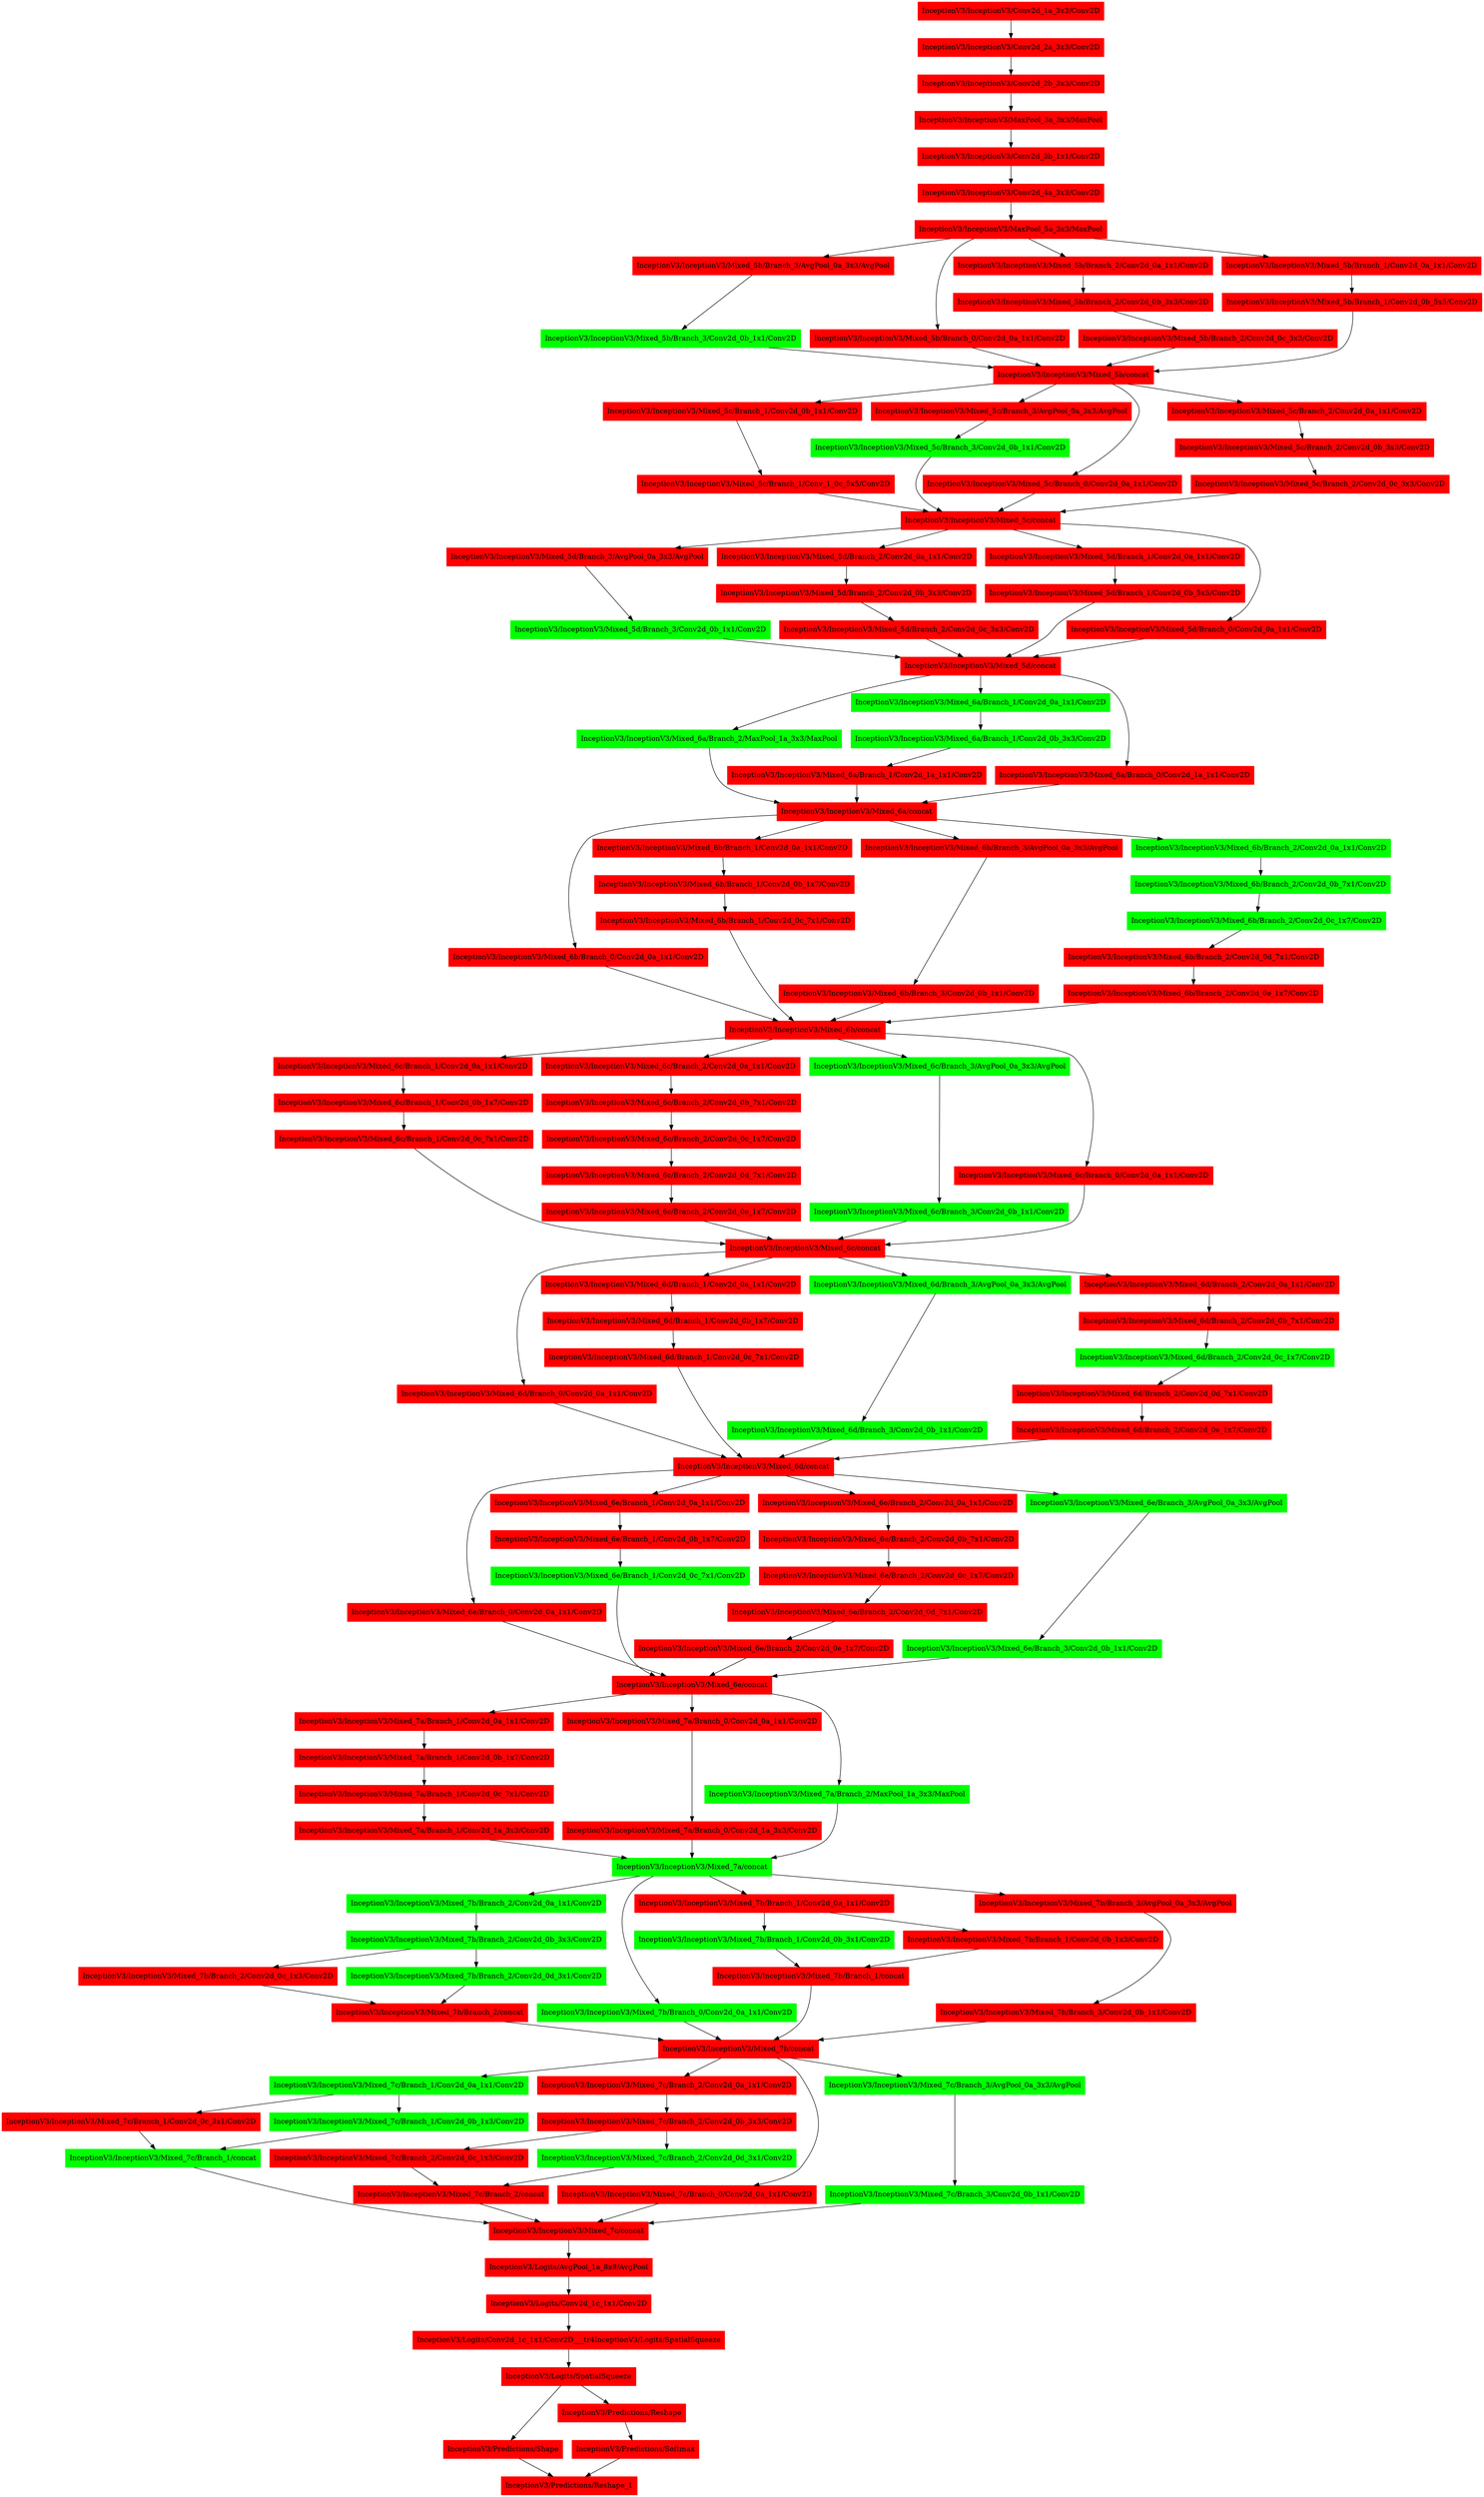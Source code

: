 digraph G {
"InceptionV3/InceptionV3/Conv2d_1a_3x3/Conv2D"->"InceptionV3/InceptionV3/Conv2d_2a_3x3/Conv2D";
"InceptionV3/InceptionV3/Conv2d_1a_3x3/Conv2D" [shape=box,style=filled,color=red];
"InceptionV3/InceptionV3/Conv2d_2a_3x3/Conv2D"->"InceptionV3/InceptionV3/Conv2d_2b_3x3/Conv2D";
"InceptionV3/InceptionV3/Conv2d_2a_3x3/Conv2D" [shape=box,style=filled,color=red];
"InceptionV3/InceptionV3/Conv2d_2b_3x3/Conv2D"->"InceptionV3/InceptionV3/MaxPool_3a_3x3/MaxPool";
"InceptionV3/InceptionV3/Conv2d_2b_3x3/Conv2D" [shape=box,style=filled,color=red];
"InceptionV3/InceptionV3/MaxPool_3a_3x3/MaxPool"->"InceptionV3/InceptionV3/Conv2d_3b_1x1/Conv2D";
"InceptionV3/InceptionV3/MaxPool_3a_3x3/MaxPool" [shape=box,style=filled,color=red];
"InceptionV3/InceptionV3/Conv2d_3b_1x1/Conv2D"->"InceptionV3/InceptionV3/Conv2d_4a_3x3/Conv2D";
"InceptionV3/InceptionV3/Conv2d_3b_1x1/Conv2D" [shape=box,style=filled,color=red];
"InceptionV3/InceptionV3/Conv2d_4a_3x3/Conv2D"->"InceptionV3/InceptionV3/MaxPool_5a_3x3/MaxPool";
"InceptionV3/InceptionV3/Conv2d_4a_3x3/Conv2D" [shape=box,style=filled,color=red];
"InceptionV3/InceptionV3/MaxPool_5a_3x3/MaxPool"->"InceptionV3/InceptionV3/Mixed_5b/Branch_3/AvgPool_0a_3x3/AvgPool";
"InceptionV3/InceptionV3/MaxPool_5a_3x3/MaxPool"->"InceptionV3/InceptionV3/Mixed_5b/Branch_0/Conv2d_0a_1x1/Conv2D";
"InceptionV3/InceptionV3/MaxPool_5a_3x3/MaxPool"->"InceptionV3/InceptionV3/Mixed_5b/Branch_2/Conv2d_0a_1x1/Conv2D";
"InceptionV3/InceptionV3/MaxPool_5a_3x3/MaxPool"->"InceptionV3/InceptionV3/Mixed_5b/Branch_1/Conv2d_0a_1x1/Conv2D";
"InceptionV3/InceptionV3/MaxPool_5a_3x3/MaxPool" [shape=box,style=filled,color=red];
"InceptionV3/InceptionV3/Mixed_5b/Branch_3/AvgPool_0a_3x3/AvgPool"->"InceptionV3/InceptionV3/Mixed_5b/Branch_3/Conv2d_0b_1x1/Conv2D";
"InceptionV3/InceptionV3/Mixed_5b/Branch_3/AvgPool_0a_3x3/AvgPool" [shape=box,style=filled,color=red];
"InceptionV3/InceptionV3/Mixed_5b/Branch_2/Conv2d_0a_1x1/Conv2D"->"InceptionV3/InceptionV3/Mixed_5b/Branch_2/Conv2d_0b_3x3/Conv2D";
"InceptionV3/InceptionV3/Mixed_5b/Branch_2/Conv2d_0a_1x1/Conv2D" [shape=box,style=filled,color=red];
"InceptionV3/InceptionV3/Mixed_5b/Branch_1/Conv2d_0a_1x1/Conv2D"->"InceptionV3/InceptionV3/Mixed_5b/Branch_1/Conv2d_0b_5x5/Conv2D";
"InceptionV3/InceptionV3/Mixed_5b/Branch_1/Conv2d_0a_1x1/Conv2D" [shape=box,style=filled,color=red];
"InceptionV3/InceptionV3/Mixed_5b/Branch_0/Conv2d_0a_1x1/Conv2D"->"InceptionV3/InceptionV3/Mixed_5b/concat";
"InceptionV3/InceptionV3/Mixed_5b/Branch_0/Conv2d_0a_1x1/Conv2D" [shape=box,style=filled,color=red];
"InceptionV3/InceptionV3/Mixed_5b/Branch_3/Conv2d_0b_1x1/Conv2D"->"InceptionV3/InceptionV3/Mixed_5b/concat";
"InceptionV3/InceptionV3/Mixed_5b/Branch_3/Conv2d_0b_1x1/Conv2D" [shape=box,style=filled,color=green];
"InceptionV3/InceptionV3/Mixed_5b/Branch_2/Conv2d_0b_3x3/Conv2D"->"InceptionV3/InceptionV3/Mixed_5b/Branch_2/Conv2d_0c_3x3/Conv2D";
"InceptionV3/InceptionV3/Mixed_5b/Branch_2/Conv2d_0b_3x3/Conv2D" [shape=box,style=filled,color=red];
"InceptionV3/InceptionV3/Mixed_5b/Branch_1/Conv2d_0b_5x5/Conv2D"->"InceptionV3/InceptionV3/Mixed_5b/concat";
"InceptionV3/InceptionV3/Mixed_5b/Branch_1/Conv2d_0b_5x5/Conv2D" [shape=box,style=filled,color=red];
"InceptionV3/InceptionV3/Mixed_5b/Branch_2/Conv2d_0c_3x3/Conv2D"->"InceptionV3/InceptionV3/Mixed_5b/concat";
"InceptionV3/InceptionV3/Mixed_5b/Branch_2/Conv2d_0c_3x3/Conv2D" [shape=box,style=filled,color=red];
"InceptionV3/InceptionV3/Mixed_5b/concat"->"InceptionV3/InceptionV3/Mixed_5c/Branch_1/Conv2d_0b_1x1/Conv2D";
"InceptionV3/InceptionV3/Mixed_5b/concat"->"InceptionV3/InceptionV3/Mixed_5c/Branch_3/AvgPool_0a_3x3/AvgPool";
"InceptionV3/InceptionV3/Mixed_5b/concat"->"InceptionV3/InceptionV3/Mixed_5c/Branch_0/Conv2d_0a_1x1/Conv2D";
"InceptionV3/InceptionV3/Mixed_5b/concat"->"InceptionV3/InceptionV3/Mixed_5c/Branch_2/Conv2d_0a_1x1/Conv2D";
"InceptionV3/InceptionV3/Mixed_5b/concat" [shape=box,style=filled,color=red];
"InceptionV3/InceptionV3/Mixed_5c/Branch_3/AvgPool_0a_3x3/AvgPool"->"InceptionV3/InceptionV3/Mixed_5c/Branch_3/Conv2d_0b_1x1/Conv2D";
"InceptionV3/InceptionV3/Mixed_5c/Branch_3/AvgPool_0a_3x3/AvgPool" [shape=box,style=filled,color=red];
"InceptionV3/InceptionV3/Mixed_5c/Branch_2/Conv2d_0a_1x1/Conv2D"->"InceptionV3/InceptionV3/Mixed_5c/Branch_2/Conv2d_0b_3x3/Conv2D";
"InceptionV3/InceptionV3/Mixed_5c/Branch_2/Conv2d_0a_1x1/Conv2D" [shape=box,style=filled,color=red];
"InceptionV3/InceptionV3/Mixed_5c/Branch_1/Conv2d_0b_1x1/Conv2D"->"InceptionV3/InceptionV3/Mixed_5c/Branch_1/Conv_1_0c_5x5/Conv2D";
"InceptionV3/InceptionV3/Mixed_5c/Branch_1/Conv2d_0b_1x1/Conv2D" [shape=box,style=filled,color=red];
"InceptionV3/InceptionV3/Mixed_5c/Branch_0/Conv2d_0a_1x1/Conv2D"->"InceptionV3/InceptionV3/Mixed_5c/concat";
"InceptionV3/InceptionV3/Mixed_5c/Branch_0/Conv2d_0a_1x1/Conv2D" [shape=box,style=filled,color=red];
"InceptionV3/InceptionV3/Mixed_5c/Branch_3/Conv2d_0b_1x1/Conv2D"->"InceptionV3/InceptionV3/Mixed_5c/concat";
"InceptionV3/InceptionV3/Mixed_5c/Branch_3/Conv2d_0b_1x1/Conv2D" [shape=box,style=filled,color=green];
"InceptionV3/InceptionV3/Mixed_5c/Branch_2/Conv2d_0b_3x3/Conv2D"->"InceptionV3/InceptionV3/Mixed_5c/Branch_2/Conv2d_0c_3x3/Conv2D";
"InceptionV3/InceptionV3/Mixed_5c/Branch_2/Conv2d_0b_3x3/Conv2D" [shape=box,style=filled,color=red];
"InceptionV3/InceptionV3/Mixed_5c/Branch_1/Conv_1_0c_5x5/Conv2D"->"InceptionV3/InceptionV3/Mixed_5c/concat";
"InceptionV3/InceptionV3/Mixed_5c/Branch_1/Conv_1_0c_5x5/Conv2D" [shape=box,style=filled,color=red];
"InceptionV3/InceptionV3/Mixed_5c/Branch_2/Conv2d_0c_3x3/Conv2D"->"InceptionV3/InceptionV3/Mixed_5c/concat";
"InceptionV3/InceptionV3/Mixed_5c/Branch_2/Conv2d_0c_3x3/Conv2D" [shape=box,style=filled,color=red];
"InceptionV3/InceptionV3/Mixed_5c/concat"->"InceptionV3/InceptionV3/Mixed_5d/Branch_3/AvgPool_0a_3x3/AvgPool";
"InceptionV3/InceptionV3/Mixed_5c/concat"->"InceptionV3/InceptionV3/Mixed_5d/Branch_2/Conv2d_0a_1x1/Conv2D";
"InceptionV3/InceptionV3/Mixed_5c/concat"->"InceptionV3/InceptionV3/Mixed_5d/Branch_1/Conv2d_0a_1x1/Conv2D";
"InceptionV3/InceptionV3/Mixed_5c/concat"->"InceptionV3/InceptionV3/Mixed_5d/Branch_0/Conv2d_0a_1x1/Conv2D";
"InceptionV3/InceptionV3/Mixed_5c/concat" [shape=box,style=filled,color=red];
"InceptionV3/InceptionV3/Mixed_5d/Branch_3/AvgPool_0a_3x3/AvgPool"->"InceptionV3/InceptionV3/Mixed_5d/Branch_3/Conv2d_0b_1x1/Conv2D";
"InceptionV3/InceptionV3/Mixed_5d/Branch_3/AvgPool_0a_3x3/AvgPool" [shape=box,style=filled,color=red];
"InceptionV3/InceptionV3/Mixed_5d/Branch_2/Conv2d_0a_1x1/Conv2D"->"InceptionV3/InceptionV3/Mixed_5d/Branch_2/Conv2d_0b_3x3/Conv2D";
"InceptionV3/InceptionV3/Mixed_5d/Branch_2/Conv2d_0a_1x1/Conv2D" [shape=box,style=filled,color=red];
"InceptionV3/InceptionV3/Mixed_5d/Branch_1/Conv2d_0a_1x1/Conv2D"->"InceptionV3/InceptionV3/Mixed_5d/Branch_1/Conv2d_0b_5x5/Conv2D";
"InceptionV3/InceptionV3/Mixed_5d/Branch_1/Conv2d_0a_1x1/Conv2D" [shape=box,style=filled,color=red];
"InceptionV3/InceptionV3/Mixed_5d/Branch_0/Conv2d_0a_1x1/Conv2D"->"InceptionV3/InceptionV3/Mixed_5d/concat";
"InceptionV3/InceptionV3/Mixed_5d/Branch_0/Conv2d_0a_1x1/Conv2D" [shape=box,style=filled,color=red];
"InceptionV3/InceptionV3/Mixed_5d/Branch_3/Conv2d_0b_1x1/Conv2D"->"InceptionV3/InceptionV3/Mixed_5d/concat";
"InceptionV3/InceptionV3/Mixed_5d/Branch_3/Conv2d_0b_1x1/Conv2D" [shape=box,style=filled,color=green];
"InceptionV3/InceptionV3/Mixed_5d/Branch_2/Conv2d_0b_3x3/Conv2D"->"InceptionV3/InceptionV3/Mixed_5d/Branch_2/Conv2d_0c_3x3/Conv2D";
"InceptionV3/InceptionV3/Mixed_5d/Branch_2/Conv2d_0b_3x3/Conv2D" [shape=box,style=filled,color=red];
"InceptionV3/InceptionV3/Mixed_5d/Branch_1/Conv2d_0b_5x5/Conv2D"->"InceptionV3/InceptionV3/Mixed_5d/concat";
"InceptionV3/InceptionV3/Mixed_5d/Branch_1/Conv2d_0b_5x5/Conv2D" [shape=box,style=filled,color=red];
"InceptionV3/InceptionV3/Mixed_5d/Branch_2/Conv2d_0c_3x3/Conv2D"->"InceptionV3/InceptionV3/Mixed_5d/concat";
"InceptionV3/InceptionV3/Mixed_5d/Branch_2/Conv2d_0c_3x3/Conv2D" [shape=box,style=filled,color=red];
"InceptionV3/InceptionV3/Mixed_5d/concat"->"InceptionV3/InceptionV3/Mixed_6a/Branch_2/MaxPool_1a_3x3/MaxPool";
"InceptionV3/InceptionV3/Mixed_5d/concat"->"InceptionV3/InceptionV3/Mixed_6a/Branch_1/Conv2d_0a_1x1/Conv2D";
"InceptionV3/InceptionV3/Mixed_5d/concat"->"InceptionV3/InceptionV3/Mixed_6a/Branch_0/Conv2d_1a_1x1/Conv2D";
"InceptionV3/InceptionV3/Mixed_5d/concat" [shape=box,style=filled,color=red];
"InceptionV3/InceptionV3/Mixed_6a/Branch_2/MaxPool_1a_3x3/MaxPool"->"InceptionV3/InceptionV3/Mixed_6a/concat";
"InceptionV3/InceptionV3/Mixed_6a/Branch_2/MaxPool_1a_3x3/MaxPool" [shape=box,style=filled,color=green];
"InceptionV3/InceptionV3/Mixed_6a/Branch_1/Conv2d_0a_1x1/Conv2D"->"InceptionV3/InceptionV3/Mixed_6a/Branch_1/Conv2d_0b_3x3/Conv2D";
"InceptionV3/InceptionV3/Mixed_6a/Branch_1/Conv2d_0a_1x1/Conv2D" [shape=box,style=filled,color=green];
"InceptionV3/InceptionV3/Mixed_6a/Branch_0/Conv2d_1a_1x1/Conv2D"->"InceptionV3/InceptionV3/Mixed_6a/concat";
"InceptionV3/InceptionV3/Mixed_6a/Branch_0/Conv2d_1a_1x1/Conv2D" [shape=box,style=filled,color=red];
"InceptionV3/InceptionV3/Mixed_6a/Branch_1/Conv2d_0b_3x3/Conv2D"->"InceptionV3/InceptionV3/Mixed_6a/Branch_1/Conv2d_1a_1x1/Conv2D";
"InceptionV3/InceptionV3/Mixed_6a/Branch_1/Conv2d_0b_3x3/Conv2D" [shape=box,style=filled,color=green];
"InceptionV3/InceptionV3/Mixed_6a/Branch_1/Conv2d_1a_1x1/Conv2D"->"InceptionV3/InceptionV3/Mixed_6a/concat";
"InceptionV3/InceptionV3/Mixed_6a/Branch_1/Conv2d_1a_1x1/Conv2D" [shape=box,style=filled,color=red];
"InceptionV3/InceptionV3/Mixed_6a/concat"->"InceptionV3/InceptionV3/Mixed_6b/Branch_0/Conv2d_0a_1x1/Conv2D";
"InceptionV3/InceptionV3/Mixed_6a/concat"->"InceptionV3/InceptionV3/Mixed_6b/Branch_1/Conv2d_0a_1x1/Conv2D";
"InceptionV3/InceptionV3/Mixed_6a/concat"->"InceptionV3/InceptionV3/Mixed_6b/Branch_3/AvgPool_0a_3x3/AvgPool";
"InceptionV3/InceptionV3/Mixed_6a/concat"->"InceptionV3/InceptionV3/Mixed_6b/Branch_2/Conv2d_0a_1x1/Conv2D";
"InceptionV3/InceptionV3/Mixed_6a/concat" [shape=box,style=filled,color=red];
"InceptionV3/InceptionV3/Mixed_6b/Branch_3/AvgPool_0a_3x3/AvgPool"->"InceptionV3/InceptionV3/Mixed_6b/Branch_3/Conv2d_0b_1x1/Conv2D";
"InceptionV3/InceptionV3/Mixed_6b/Branch_3/AvgPool_0a_3x3/AvgPool" [shape=box,style=filled,color=red];
"InceptionV3/InceptionV3/Mixed_6b/Branch_2/Conv2d_0a_1x1/Conv2D"->"InceptionV3/InceptionV3/Mixed_6b/Branch_2/Conv2d_0b_7x1/Conv2D";
"InceptionV3/InceptionV3/Mixed_6b/Branch_2/Conv2d_0a_1x1/Conv2D" [shape=box,style=filled,color=green];
"InceptionV3/InceptionV3/Mixed_6b/Branch_1/Conv2d_0a_1x1/Conv2D"->"InceptionV3/InceptionV3/Mixed_6b/Branch_1/Conv2d_0b_1x7/Conv2D";
"InceptionV3/InceptionV3/Mixed_6b/Branch_1/Conv2d_0a_1x1/Conv2D" [shape=box,style=filled,color=red];
"InceptionV3/InceptionV3/Mixed_6b/Branch_0/Conv2d_0a_1x1/Conv2D"->"InceptionV3/InceptionV3/Mixed_6b/concat";
"InceptionV3/InceptionV3/Mixed_6b/Branch_0/Conv2d_0a_1x1/Conv2D" [shape=box,style=filled,color=red];
"InceptionV3/InceptionV3/Mixed_6b/Branch_3/Conv2d_0b_1x1/Conv2D"->"InceptionV3/InceptionV3/Mixed_6b/concat";
"InceptionV3/InceptionV3/Mixed_6b/Branch_3/Conv2d_0b_1x1/Conv2D" [shape=box,style=filled,color=red];
"InceptionV3/InceptionV3/Mixed_6b/Branch_2/Conv2d_0b_7x1/Conv2D"->"InceptionV3/InceptionV3/Mixed_6b/Branch_2/Conv2d_0c_1x7/Conv2D";
"InceptionV3/InceptionV3/Mixed_6b/Branch_2/Conv2d_0b_7x1/Conv2D" [shape=box,style=filled,color=green];
"InceptionV3/InceptionV3/Mixed_6b/Branch_1/Conv2d_0b_1x7/Conv2D"->"InceptionV3/InceptionV3/Mixed_6b/Branch_1/Conv2d_0c_7x1/Conv2D";
"InceptionV3/InceptionV3/Mixed_6b/Branch_1/Conv2d_0b_1x7/Conv2D" [shape=box,style=filled,color=red];
"InceptionV3/InceptionV3/Mixed_6b/Branch_2/Conv2d_0c_1x7/Conv2D"->"InceptionV3/InceptionV3/Mixed_6b/Branch_2/Conv2d_0d_7x1/Conv2D";
"InceptionV3/InceptionV3/Mixed_6b/Branch_2/Conv2d_0c_1x7/Conv2D" [shape=box,style=filled,color=green];
"InceptionV3/InceptionV3/Mixed_6b/Branch_1/Conv2d_0c_7x1/Conv2D"->"InceptionV3/InceptionV3/Mixed_6b/concat";
"InceptionV3/InceptionV3/Mixed_6b/Branch_1/Conv2d_0c_7x1/Conv2D" [shape=box,style=filled,color=red];
"InceptionV3/InceptionV3/Mixed_6b/Branch_2/Conv2d_0d_7x1/Conv2D"->"InceptionV3/InceptionV3/Mixed_6b/Branch_2/Conv2d_0e_1x7/Conv2D";
"InceptionV3/InceptionV3/Mixed_6b/Branch_2/Conv2d_0d_7x1/Conv2D" [shape=box,style=filled,color=red];
"InceptionV3/InceptionV3/Mixed_6b/Branch_2/Conv2d_0e_1x7/Conv2D"->"InceptionV3/InceptionV3/Mixed_6b/concat";
"InceptionV3/InceptionV3/Mixed_6b/Branch_2/Conv2d_0e_1x7/Conv2D" [shape=box,style=filled,color=red];
"InceptionV3/InceptionV3/Mixed_6b/concat"->"InceptionV3/InceptionV3/Mixed_6c/Branch_1/Conv2d_0a_1x1/Conv2D";
"InceptionV3/InceptionV3/Mixed_6b/concat"->"InceptionV3/InceptionV3/Mixed_6c/Branch_2/Conv2d_0a_1x1/Conv2D";
"InceptionV3/InceptionV3/Mixed_6b/concat"->"InceptionV3/InceptionV3/Mixed_6c/Branch_3/AvgPool_0a_3x3/AvgPool";
"InceptionV3/InceptionV3/Mixed_6b/concat"->"InceptionV3/InceptionV3/Mixed_6c/Branch_0/Conv2d_0a_1x1/Conv2D";
"InceptionV3/InceptionV3/Mixed_6b/concat" [shape=box,style=filled,color=red];
"InceptionV3/InceptionV3/Mixed_6c/Branch_3/AvgPool_0a_3x3/AvgPool"->"InceptionV3/InceptionV3/Mixed_6c/Branch_3/Conv2d_0b_1x1/Conv2D";
"InceptionV3/InceptionV3/Mixed_6c/Branch_3/AvgPool_0a_3x3/AvgPool" [shape=box,style=filled,color=green];
"InceptionV3/InceptionV3/Mixed_6c/Branch_2/Conv2d_0a_1x1/Conv2D"->"InceptionV3/InceptionV3/Mixed_6c/Branch_2/Conv2d_0b_7x1/Conv2D";
"InceptionV3/InceptionV3/Mixed_6c/Branch_2/Conv2d_0a_1x1/Conv2D" [shape=box,style=filled,color=red];
"InceptionV3/InceptionV3/Mixed_6c/Branch_1/Conv2d_0a_1x1/Conv2D"->"InceptionV3/InceptionV3/Mixed_6c/Branch_1/Conv2d_0b_1x7/Conv2D";
"InceptionV3/InceptionV3/Mixed_6c/Branch_1/Conv2d_0a_1x1/Conv2D" [shape=box,style=filled,color=red];
"InceptionV3/InceptionV3/Mixed_6c/Branch_0/Conv2d_0a_1x1/Conv2D"->"InceptionV3/InceptionV3/Mixed_6c/concat";
"InceptionV3/InceptionV3/Mixed_6c/Branch_0/Conv2d_0a_1x1/Conv2D" [shape=box,style=filled,color=red];
"InceptionV3/InceptionV3/Mixed_6c/Branch_3/Conv2d_0b_1x1/Conv2D"->"InceptionV3/InceptionV3/Mixed_6c/concat";
"InceptionV3/InceptionV3/Mixed_6c/Branch_3/Conv2d_0b_1x1/Conv2D" [shape=box,style=filled,color=green];
"InceptionV3/InceptionV3/Mixed_6c/Branch_2/Conv2d_0b_7x1/Conv2D"->"InceptionV3/InceptionV3/Mixed_6c/Branch_2/Conv2d_0c_1x7/Conv2D";
"InceptionV3/InceptionV3/Mixed_6c/Branch_2/Conv2d_0b_7x1/Conv2D" [shape=box,style=filled,color=red];
"InceptionV3/InceptionV3/Mixed_6c/Branch_1/Conv2d_0b_1x7/Conv2D"->"InceptionV3/InceptionV3/Mixed_6c/Branch_1/Conv2d_0c_7x1/Conv2D";
"InceptionV3/InceptionV3/Mixed_6c/Branch_1/Conv2d_0b_1x7/Conv2D" [shape=box,style=filled,color=red];
"InceptionV3/InceptionV3/Mixed_6c/Branch_2/Conv2d_0c_1x7/Conv2D"->"InceptionV3/InceptionV3/Mixed_6c/Branch_2/Conv2d_0d_7x1/Conv2D";
"InceptionV3/InceptionV3/Mixed_6c/Branch_2/Conv2d_0c_1x7/Conv2D" [shape=box,style=filled,color=red];
"InceptionV3/InceptionV3/Mixed_6c/Branch_1/Conv2d_0c_7x1/Conv2D"->"InceptionV3/InceptionV3/Mixed_6c/concat";
"InceptionV3/InceptionV3/Mixed_6c/Branch_1/Conv2d_0c_7x1/Conv2D" [shape=box,style=filled,color=red];
"InceptionV3/InceptionV3/Mixed_6c/Branch_2/Conv2d_0d_7x1/Conv2D"->"InceptionV3/InceptionV3/Mixed_6c/Branch_2/Conv2d_0e_1x7/Conv2D";
"InceptionV3/InceptionV3/Mixed_6c/Branch_2/Conv2d_0d_7x1/Conv2D" [shape=box,style=filled,color=red];
"InceptionV3/InceptionV3/Mixed_6c/Branch_2/Conv2d_0e_1x7/Conv2D"->"InceptionV3/InceptionV3/Mixed_6c/concat";
"InceptionV3/InceptionV3/Mixed_6c/Branch_2/Conv2d_0e_1x7/Conv2D" [shape=box,style=filled,color=red];
"InceptionV3/InceptionV3/Mixed_6c/concat"->"InceptionV3/InceptionV3/Mixed_6d/Branch_0/Conv2d_0a_1x1/Conv2D";
"InceptionV3/InceptionV3/Mixed_6c/concat"->"InceptionV3/InceptionV3/Mixed_6d/Branch_1/Conv2d_0a_1x1/Conv2D";
"InceptionV3/InceptionV3/Mixed_6c/concat"->"InceptionV3/InceptionV3/Mixed_6d/Branch_3/AvgPool_0a_3x3/AvgPool";
"InceptionV3/InceptionV3/Mixed_6c/concat"->"InceptionV3/InceptionV3/Mixed_6d/Branch_2/Conv2d_0a_1x1/Conv2D";
"InceptionV3/InceptionV3/Mixed_6c/concat" [shape=box,style=filled,color=red];
"InceptionV3/InceptionV3/Mixed_6d/Branch_3/AvgPool_0a_3x3/AvgPool"->"InceptionV3/InceptionV3/Mixed_6d/Branch_3/Conv2d_0b_1x1/Conv2D";
"InceptionV3/InceptionV3/Mixed_6d/Branch_3/AvgPool_0a_3x3/AvgPool" [shape=box,style=filled,color=green];
"InceptionV3/InceptionV3/Mixed_6d/Branch_2/Conv2d_0a_1x1/Conv2D"->"InceptionV3/InceptionV3/Mixed_6d/Branch_2/Conv2d_0b_7x1/Conv2D";
"InceptionV3/InceptionV3/Mixed_6d/Branch_2/Conv2d_0a_1x1/Conv2D" [shape=box,style=filled,color=red];
"InceptionV3/InceptionV3/Mixed_6d/Branch_1/Conv2d_0a_1x1/Conv2D"->"InceptionV3/InceptionV3/Mixed_6d/Branch_1/Conv2d_0b_1x7/Conv2D";
"InceptionV3/InceptionV3/Mixed_6d/Branch_1/Conv2d_0a_1x1/Conv2D" [shape=box,style=filled,color=red];
"InceptionV3/InceptionV3/Mixed_6d/Branch_0/Conv2d_0a_1x1/Conv2D"->"InceptionV3/InceptionV3/Mixed_6d/concat";
"InceptionV3/InceptionV3/Mixed_6d/Branch_0/Conv2d_0a_1x1/Conv2D" [shape=box,style=filled,color=red];
"InceptionV3/InceptionV3/Mixed_6d/Branch_3/Conv2d_0b_1x1/Conv2D"->"InceptionV3/InceptionV3/Mixed_6d/concat";
"InceptionV3/InceptionV3/Mixed_6d/Branch_3/Conv2d_0b_1x1/Conv2D" [shape=box,style=filled,color=green];
"InceptionV3/InceptionV3/Mixed_6d/Branch_2/Conv2d_0b_7x1/Conv2D"->"InceptionV3/InceptionV3/Mixed_6d/Branch_2/Conv2d_0c_1x7/Conv2D";
"InceptionV3/InceptionV3/Mixed_6d/Branch_2/Conv2d_0b_7x1/Conv2D" [shape=box,style=filled,color=red];
"InceptionV3/InceptionV3/Mixed_6d/Branch_1/Conv2d_0b_1x7/Conv2D"->"InceptionV3/InceptionV3/Mixed_6d/Branch_1/Conv2d_0c_7x1/Conv2D";
"InceptionV3/InceptionV3/Mixed_6d/Branch_1/Conv2d_0b_1x7/Conv2D" [shape=box,style=filled,color=red];
"InceptionV3/InceptionV3/Mixed_6d/Branch_2/Conv2d_0c_1x7/Conv2D"->"InceptionV3/InceptionV3/Mixed_6d/Branch_2/Conv2d_0d_7x1/Conv2D";
"InceptionV3/InceptionV3/Mixed_6d/Branch_2/Conv2d_0c_1x7/Conv2D" [shape=box,style=filled,color=green];
"InceptionV3/InceptionV3/Mixed_6d/Branch_1/Conv2d_0c_7x1/Conv2D"->"InceptionV3/InceptionV3/Mixed_6d/concat";
"InceptionV3/InceptionV3/Mixed_6d/Branch_1/Conv2d_0c_7x1/Conv2D" [shape=box,style=filled,color=red];
"InceptionV3/InceptionV3/Mixed_6d/Branch_2/Conv2d_0d_7x1/Conv2D"->"InceptionV3/InceptionV3/Mixed_6d/Branch_2/Conv2d_0e_1x7/Conv2D";
"InceptionV3/InceptionV3/Mixed_6d/Branch_2/Conv2d_0d_7x1/Conv2D" [shape=box,style=filled,color=red];
"InceptionV3/InceptionV3/Mixed_6d/Branch_2/Conv2d_0e_1x7/Conv2D"->"InceptionV3/InceptionV3/Mixed_6d/concat";
"InceptionV3/InceptionV3/Mixed_6d/Branch_2/Conv2d_0e_1x7/Conv2D" [shape=box,style=filled,color=red];
"InceptionV3/InceptionV3/Mixed_6d/concat"->"InceptionV3/InceptionV3/Mixed_6e/Branch_0/Conv2d_0a_1x1/Conv2D";
"InceptionV3/InceptionV3/Mixed_6d/concat"->"InceptionV3/InceptionV3/Mixed_6e/Branch_1/Conv2d_0a_1x1/Conv2D";
"InceptionV3/InceptionV3/Mixed_6d/concat"->"InceptionV3/InceptionV3/Mixed_6e/Branch_2/Conv2d_0a_1x1/Conv2D";
"InceptionV3/InceptionV3/Mixed_6d/concat"->"InceptionV3/InceptionV3/Mixed_6e/Branch_3/AvgPool_0a_3x3/AvgPool";
"InceptionV3/InceptionV3/Mixed_6d/concat" [shape=box,style=filled,color=red];
"InceptionV3/InceptionV3/Mixed_6e/Branch_3/AvgPool_0a_3x3/AvgPool"->"InceptionV3/InceptionV3/Mixed_6e/Branch_3/Conv2d_0b_1x1/Conv2D";
"InceptionV3/InceptionV3/Mixed_6e/Branch_3/AvgPool_0a_3x3/AvgPool" [shape=box,style=filled,color=green];
"InceptionV3/InceptionV3/Mixed_6e/Branch_2/Conv2d_0a_1x1/Conv2D"->"InceptionV3/InceptionV3/Mixed_6e/Branch_2/Conv2d_0b_7x1/Conv2D";
"InceptionV3/InceptionV3/Mixed_6e/Branch_2/Conv2d_0a_1x1/Conv2D" [shape=box,style=filled,color=red];
"InceptionV3/InceptionV3/Mixed_6e/Branch_1/Conv2d_0a_1x1/Conv2D"->"InceptionV3/InceptionV3/Mixed_6e/Branch_1/Conv2d_0b_1x7/Conv2D";
"InceptionV3/InceptionV3/Mixed_6e/Branch_1/Conv2d_0a_1x1/Conv2D" [shape=box,style=filled,color=red];
"InceptionV3/InceptionV3/Mixed_6e/Branch_0/Conv2d_0a_1x1/Conv2D"->"InceptionV3/InceptionV3/Mixed_6e/concat";
"InceptionV3/InceptionV3/Mixed_6e/Branch_0/Conv2d_0a_1x1/Conv2D" [shape=box,style=filled,color=red];
"InceptionV3/InceptionV3/Mixed_6e/Branch_3/Conv2d_0b_1x1/Conv2D"->"InceptionV3/InceptionV3/Mixed_6e/concat";
"InceptionV3/InceptionV3/Mixed_6e/Branch_3/Conv2d_0b_1x1/Conv2D" [shape=box,style=filled,color=green];
"InceptionV3/InceptionV3/Mixed_6e/Branch_2/Conv2d_0b_7x1/Conv2D"->"InceptionV3/InceptionV3/Mixed_6e/Branch_2/Conv2d_0c_1x7/Conv2D";
"InceptionV3/InceptionV3/Mixed_6e/Branch_2/Conv2d_0b_7x1/Conv2D" [shape=box,style=filled,color=red];
"InceptionV3/InceptionV3/Mixed_6e/Branch_1/Conv2d_0b_1x7/Conv2D"->"InceptionV3/InceptionV3/Mixed_6e/Branch_1/Conv2d_0c_7x1/Conv2D";
"InceptionV3/InceptionV3/Mixed_6e/Branch_1/Conv2d_0b_1x7/Conv2D" [shape=box,style=filled,color=red];
"InceptionV3/InceptionV3/Mixed_6e/Branch_2/Conv2d_0c_1x7/Conv2D"->"InceptionV3/InceptionV3/Mixed_6e/Branch_2/Conv2d_0d_7x1/Conv2D";
"InceptionV3/InceptionV3/Mixed_6e/Branch_2/Conv2d_0c_1x7/Conv2D" [shape=box,style=filled,color=red];
"InceptionV3/InceptionV3/Mixed_6e/Branch_1/Conv2d_0c_7x1/Conv2D"->"InceptionV3/InceptionV3/Mixed_6e/concat";
"InceptionV3/InceptionV3/Mixed_6e/Branch_1/Conv2d_0c_7x1/Conv2D" [shape=box,style=filled,color=green];
"InceptionV3/InceptionV3/Mixed_6e/Branch_2/Conv2d_0d_7x1/Conv2D"->"InceptionV3/InceptionV3/Mixed_6e/Branch_2/Conv2d_0e_1x7/Conv2D";
"InceptionV3/InceptionV3/Mixed_6e/Branch_2/Conv2d_0d_7x1/Conv2D" [shape=box,style=filled,color=red];
"InceptionV3/InceptionV3/Mixed_6e/Branch_2/Conv2d_0e_1x7/Conv2D"->"InceptionV3/InceptionV3/Mixed_6e/concat";
"InceptionV3/InceptionV3/Mixed_6e/Branch_2/Conv2d_0e_1x7/Conv2D" [shape=box,style=filled,color=red];
"InceptionV3/InceptionV3/Mixed_6e/concat"->"InceptionV3/InceptionV3/Mixed_7a/Branch_1/Conv2d_0a_1x1/Conv2D";
"InceptionV3/InceptionV3/Mixed_6e/concat"->"InceptionV3/InceptionV3/Mixed_7a/Branch_0/Conv2d_0a_1x1/Conv2D";
"InceptionV3/InceptionV3/Mixed_6e/concat"->"InceptionV3/InceptionV3/Mixed_7a/Branch_2/MaxPool_1a_3x3/MaxPool";
"InceptionV3/InceptionV3/Mixed_6e/concat" [shape=box,style=filled,color=red];
"InceptionV3/InceptionV3/Mixed_7a/Branch_2/MaxPool_1a_3x3/MaxPool"->"InceptionV3/InceptionV3/Mixed_7a/concat";
"InceptionV3/InceptionV3/Mixed_7a/Branch_2/MaxPool_1a_3x3/MaxPool" [shape=box,style=filled,color=green];
"InceptionV3/InceptionV3/Mixed_7a/Branch_1/Conv2d_0a_1x1/Conv2D"->"InceptionV3/InceptionV3/Mixed_7a/Branch_1/Conv2d_0b_1x7/Conv2D";
"InceptionV3/InceptionV3/Mixed_7a/Branch_1/Conv2d_0a_1x1/Conv2D" [shape=box,style=filled,color=red];
"InceptionV3/InceptionV3/Mixed_7a/Branch_0/Conv2d_0a_1x1/Conv2D"->"InceptionV3/InceptionV3/Mixed_7a/Branch_0/Conv2d_1a_3x3/Conv2D";
"InceptionV3/InceptionV3/Mixed_7a/Branch_0/Conv2d_0a_1x1/Conv2D" [shape=box,style=filled,color=red];
"InceptionV3/InceptionV3/Mixed_7a/Branch_1/Conv2d_0b_1x7/Conv2D"->"InceptionV3/InceptionV3/Mixed_7a/Branch_1/Conv2d_0c_7x1/Conv2D";
"InceptionV3/InceptionV3/Mixed_7a/Branch_1/Conv2d_0b_1x7/Conv2D" [shape=box,style=filled,color=red];
"InceptionV3/InceptionV3/Mixed_7a/Branch_0/Conv2d_1a_3x3/Conv2D"->"InceptionV3/InceptionV3/Mixed_7a/concat";
"InceptionV3/InceptionV3/Mixed_7a/Branch_0/Conv2d_1a_3x3/Conv2D" [shape=box,style=filled,color=red];
"InceptionV3/InceptionV3/Mixed_7a/Branch_1/Conv2d_0c_7x1/Conv2D"->"InceptionV3/InceptionV3/Mixed_7a/Branch_1/Conv2d_1a_3x3/Conv2D";
"InceptionV3/InceptionV3/Mixed_7a/Branch_1/Conv2d_0c_7x1/Conv2D" [shape=box,style=filled,color=red];
"InceptionV3/InceptionV3/Mixed_7a/Branch_1/Conv2d_1a_3x3/Conv2D"->"InceptionV3/InceptionV3/Mixed_7a/concat";
"InceptionV3/InceptionV3/Mixed_7a/Branch_1/Conv2d_1a_3x3/Conv2D" [shape=box,style=filled,color=red];
"InceptionV3/InceptionV3/Mixed_7a/concat"->"InceptionV3/InceptionV3/Mixed_7b/Branch_2/Conv2d_0a_1x1/Conv2D";
"InceptionV3/InceptionV3/Mixed_7a/concat"->"InceptionV3/InceptionV3/Mixed_7b/Branch_0/Conv2d_0a_1x1/Conv2D";
"InceptionV3/InceptionV3/Mixed_7a/concat"->"InceptionV3/InceptionV3/Mixed_7b/Branch_1/Conv2d_0a_1x1/Conv2D";
"InceptionV3/InceptionV3/Mixed_7a/concat"->"InceptionV3/InceptionV3/Mixed_7b/Branch_3/AvgPool_0a_3x3/AvgPool";
"InceptionV3/InceptionV3/Mixed_7a/concat" [shape=box,style=filled,color=green];
"InceptionV3/InceptionV3/Mixed_7b/Branch_3/AvgPool_0a_3x3/AvgPool"->"InceptionV3/InceptionV3/Mixed_7b/Branch_3/Conv2d_0b_1x1/Conv2D";
"InceptionV3/InceptionV3/Mixed_7b/Branch_3/AvgPool_0a_3x3/AvgPool" [shape=box,style=filled,color=red];
"InceptionV3/InceptionV3/Mixed_7b/Branch_2/Conv2d_0a_1x1/Conv2D"->"InceptionV3/InceptionV3/Mixed_7b/Branch_2/Conv2d_0b_3x3/Conv2D";
"InceptionV3/InceptionV3/Mixed_7b/Branch_2/Conv2d_0a_1x1/Conv2D" [shape=box,style=filled,color=green];
"InceptionV3/InceptionV3/Mixed_7b/Branch_1/Conv2d_0a_1x1/Conv2D"->"InceptionV3/InceptionV3/Mixed_7b/Branch_1/Conv2d_0b_3x1/Conv2D";
"InceptionV3/InceptionV3/Mixed_7b/Branch_1/Conv2d_0a_1x1/Conv2D"->"InceptionV3/InceptionV3/Mixed_7b/Branch_1/Conv2d_0b_1x3/Conv2D";
"InceptionV3/InceptionV3/Mixed_7b/Branch_1/Conv2d_0a_1x1/Conv2D" [shape=box,style=filled,color=red];
"InceptionV3/InceptionV3/Mixed_7b/Branch_0/Conv2d_0a_1x1/Conv2D"->"InceptionV3/InceptionV3/Mixed_7b/concat";
"InceptionV3/InceptionV3/Mixed_7b/Branch_0/Conv2d_0a_1x1/Conv2D" [shape=box,style=filled,color=green];
"InceptionV3/InceptionV3/Mixed_7b/Branch_3/Conv2d_0b_1x1/Conv2D"->"InceptionV3/InceptionV3/Mixed_7b/concat";
"InceptionV3/InceptionV3/Mixed_7b/Branch_3/Conv2d_0b_1x1/Conv2D" [shape=box,style=filled,color=red];
"InceptionV3/InceptionV3/Mixed_7b/Branch_2/Conv2d_0b_3x3/Conv2D"->"InceptionV3/InceptionV3/Mixed_7b/Branch_2/Conv2d_0c_1x3/Conv2D";
"InceptionV3/InceptionV3/Mixed_7b/Branch_2/Conv2d_0b_3x3/Conv2D"->"InceptionV3/InceptionV3/Mixed_7b/Branch_2/Conv2d_0d_3x1/Conv2D";
"InceptionV3/InceptionV3/Mixed_7b/Branch_2/Conv2d_0b_3x3/Conv2D" [shape=box,style=filled,color=green];
"InceptionV3/InceptionV3/Mixed_7b/Branch_1/Conv2d_0b_3x1/Conv2D"->"InceptionV3/InceptionV3/Mixed_7b/Branch_1/concat";
"InceptionV3/InceptionV3/Mixed_7b/Branch_1/Conv2d_0b_3x1/Conv2D" [shape=box,style=filled,color=green];
"InceptionV3/InceptionV3/Mixed_7b/Branch_1/Conv2d_0b_1x3/Conv2D"->"InceptionV3/InceptionV3/Mixed_7b/Branch_1/concat";
"InceptionV3/InceptionV3/Mixed_7b/Branch_1/Conv2d_0b_1x3/Conv2D" [shape=box,style=filled,color=red];
"InceptionV3/InceptionV3/Mixed_7b/Branch_2/Conv2d_0d_3x1/Conv2D"->"InceptionV3/InceptionV3/Mixed_7b/Branch_2/concat";
"InceptionV3/InceptionV3/Mixed_7b/Branch_2/Conv2d_0d_3x1/Conv2D" [shape=box,style=filled,color=green];
"InceptionV3/InceptionV3/Mixed_7b/Branch_2/Conv2d_0c_1x3/Conv2D"->"InceptionV3/InceptionV3/Mixed_7b/Branch_2/concat";
"InceptionV3/InceptionV3/Mixed_7b/Branch_2/Conv2d_0c_1x3/Conv2D" [shape=box,style=filled,color=red];
"InceptionV3/InceptionV3/Mixed_7b/Branch_1/concat"->"InceptionV3/InceptionV3/Mixed_7b/concat";
"InceptionV3/InceptionV3/Mixed_7b/Branch_1/concat" [shape=box,style=filled,color=red];
"InceptionV3/InceptionV3/Mixed_7b/Branch_2/concat"->"InceptionV3/InceptionV3/Mixed_7b/concat";
"InceptionV3/InceptionV3/Mixed_7b/Branch_2/concat" [shape=box,style=filled,color=red];
"InceptionV3/InceptionV3/Mixed_7b/concat"->"InceptionV3/InceptionV3/Mixed_7c/Branch_1/Conv2d_0a_1x1/Conv2D";
"InceptionV3/InceptionV3/Mixed_7b/concat"->"InceptionV3/InceptionV3/Mixed_7c/Branch_2/Conv2d_0a_1x1/Conv2D";
"InceptionV3/InceptionV3/Mixed_7b/concat"->"InceptionV3/InceptionV3/Mixed_7c/Branch_0/Conv2d_0a_1x1/Conv2D";
"InceptionV3/InceptionV3/Mixed_7b/concat"->"InceptionV3/InceptionV3/Mixed_7c/Branch_3/AvgPool_0a_3x3/AvgPool";
"InceptionV3/InceptionV3/Mixed_7b/concat" [shape=box,style=filled,color=red];
"InceptionV3/InceptionV3/Mixed_7c/Branch_3/AvgPool_0a_3x3/AvgPool"->"InceptionV3/InceptionV3/Mixed_7c/Branch_3/Conv2d_0b_1x1/Conv2D";
"InceptionV3/InceptionV3/Mixed_7c/Branch_3/AvgPool_0a_3x3/AvgPool" [shape=box,style=filled,color=green];
"InceptionV3/InceptionV3/Mixed_7c/Branch_2/Conv2d_0a_1x1/Conv2D"->"InceptionV3/InceptionV3/Mixed_7c/Branch_2/Conv2d_0b_3x3/Conv2D";
"InceptionV3/InceptionV3/Mixed_7c/Branch_2/Conv2d_0a_1x1/Conv2D" [shape=box,style=filled,color=red];
"InceptionV3/InceptionV3/Mixed_7c/Branch_1/Conv2d_0a_1x1/Conv2D"->"InceptionV3/InceptionV3/Mixed_7c/Branch_1/Conv2d_0c_3x1/Conv2D";
"InceptionV3/InceptionV3/Mixed_7c/Branch_1/Conv2d_0a_1x1/Conv2D"->"InceptionV3/InceptionV3/Mixed_7c/Branch_1/Conv2d_0b_1x3/Conv2D";
"InceptionV3/InceptionV3/Mixed_7c/Branch_1/Conv2d_0a_1x1/Conv2D" [shape=box,style=filled,color=green];
"InceptionV3/InceptionV3/Mixed_7c/Branch_0/Conv2d_0a_1x1/Conv2D"->"InceptionV3/InceptionV3/Mixed_7c/concat";
"InceptionV3/InceptionV3/Mixed_7c/Branch_0/Conv2d_0a_1x1/Conv2D" [shape=box,style=filled,color=red];
"InceptionV3/InceptionV3/Mixed_7c/Branch_3/Conv2d_0b_1x1/Conv2D"->"InceptionV3/InceptionV3/Mixed_7c/concat";
"InceptionV3/InceptionV3/Mixed_7c/Branch_3/Conv2d_0b_1x1/Conv2D" [shape=box,style=filled,color=green];
"InceptionV3/InceptionV3/Mixed_7c/Branch_2/Conv2d_0b_3x3/Conv2D"->"InceptionV3/InceptionV3/Mixed_7c/Branch_2/Conv2d_0c_1x3/Conv2D";
"InceptionV3/InceptionV3/Mixed_7c/Branch_2/Conv2d_0b_3x3/Conv2D"->"InceptionV3/InceptionV3/Mixed_7c/Branch_2/Conv2d_0d_3x1/Conv2D";
"InceptionV3/InceptionV3/Mixed_7c/Branch_2/Conv2d_0b_3x3/Conv2D" [shape=box,style=filled,color=red];
"InceptionV3/InceptionV3/Mixed_7c/Branch_1/Conv2d_0c_3x1/Conv2D"->"InceptionV3/InceptionV3/Mixed_7c/Branch_1/concat";
"InceptionV3/InceptionV3/Mixed_7c/Branch_1/Conv2d_0c_3x1/Conv2D" [shape=box,style=filled,color=red];
"InceptionV3/InceptionV3/Mixed_7c/Branch_1/Conv2d_0b_1x3/Conv2D"->"InceptionV3/InceptionV3/Mixed_7c/Branch_1/concat";
"InceptionV3/InceptionV3/Mixed_7c/Branch_1/Conv2d_0b_1x3/Conv2D" [shape=box,style=filled,color=green];
"InceptionV3/InceptionV3/Mixed_7c/Branch_2/Conv2d_0d_3x1/Conv2D"->"InceptionV3/InceptionV3/Mixed_7c/Branch_2/concat";
"InceptionV3/InceptionV3/Mixed_7c/Branch_2/Conv2d_0d_3x1/Conv2D" [shape=box,style=filled,color=green];
"InceptionV3/InceptionV3/Mixed_7c/Branch_2/Conv2d_0c_1x3/Conv2D"->"InceptionV3/InceptionV3/Mixed_7c/Branch_2/concat";
"InceptionV3/InceptionV3/Mixed_7c/Branch_2/Conv2d_0c_1x3/Conv2D" [shape=box,style=filled,color=red];
"InceptionV3/InceptionV3/Mixed_7c/Branch_1/concat"->"InceptionV3/InceptionV3/Mixed_7c/concat";
"InceptionV3/InceptionV3/Mixed_7c/Branch_1/concat" [shape=box,style=filled,color=green];
"InceptionV3/InceptionV3/Mixed_7c/Branch_2/concat"->"InceptionV3/InceptionV3/Mixed_7c/concat";
"InceptionV3/InceptionV3/Mixed_7c/Branch_2/concat" [shape=box,style=filled,color=red];
"InceptionV3/InceptionV3/Mixed_7c/concat"->"InceptionV3/Logits/AvgPool_1a_8x8/AvgPool";
"InceptionV3/InceptionV3/Mixed_7c/concat" [shape=box,style=filled,color=red];
"InceptionV3/Logits/AvgPool_1a_8x8/AvgPool"->"InceptionV3/Logits/Conv2d_1c_1x1/Conv2D";
"InceptionV3/Logits/AvgPool_1a_8x8/AvgPool" [shape=box,style=filled,color=red];
"InceptionV3/Logits/Conv2d_1c_1x1/Conv2D"->"InceptionV3/Logits/Conv2d_1c_1x1/Conv2D___tr4InceptionV3/Logits/SpatialSqueeze";
"InceptionV3/Logits/Conv2d_1c_1x1/Conv2D" [shape=box,style=filled,color=red];
"InceptionV3/Logits/Conv2d_1c_1x1/Conv2D___tr4InceptionV3/Logits/SpatialSqueeze"->"InceptionV3/Logits/SpatialSqueeze";
"InceptionV3/Logits/Conv2d_1c_1x1/Conv2D___tr4InceptionV3/Logits/SpatialSqueeze" [shape=box,style=filled,color=red];
"InceptionV3/Logits/SpatialSqueeze"->"InceptionV3/Predictions/Shape";
"InceptionV3/Logits/SpatialSqueeze"->"InceptionV3/Predictions/Reshape";
"InceptionV3/Logits/SpatialSqueeze" [shape=box,style=filled,color=red];
"InceptionV3/Predictions/Shape"->"InceptionV3/Predictions/Reshape_1";
"InceptionV3/Predictions/Shape" [shape=box,style=filled,color=red];
"InceptionV3/Predictions/Reshape"->"InceptionV3/Predictions/Softmax";
"InceptionV3/Predictions/Reshape" [shape=box,style=filled,color=red];
"InceptionV3/Predictions/Softmax"->"InceptionV3/Predictions/Reshape_1";
"InceptionV3/Predictions/Softmax" [shape=box,style=filled,color=red];
"InceptionV3/Predictions/Reshape_1" [shape=box,style=filled,color=red];
}